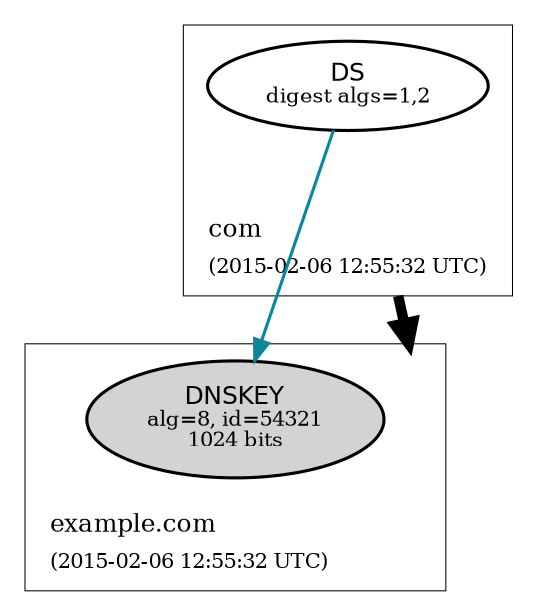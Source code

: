 digraph {
  graph [compound=true, rankdir=BT, ranksep=0.3];
	edge [penwidth=1.5];
	node [label="\N",
		penwidth=1.5
	];
  subgraph "cluster_com" {
		graph [label=<<TABLE BORDER="0"><TR><TD ALIGN="LEFT"><FONT POINT-SIZE="12">com</FONT></TD></TR><TR><TD ALIGN="LEFT"><FONT POINT-SIZE="10">(2015-02-06 12:55:32 UTC)</FONT></TD></TR></TABLE>>,
				labeljust=l,
				penwidth=0.5
		];

		"DS-1_2|example.com|8|54321|1_2" [color="#000000",
			fillcolor="#ffffff",
			label=<<FONT POINT-SIZE="12" FACE="Helvetica">DS</FONT><BR/><FONT POINT-SIZE="10">digest algs=1,2</FONT>>,
			shape=ellipse,
			style=filled];
		"cluster_com_top" [shape=point, style=invis];
		"cluster_com_bottom" [shape=point, style=invis];
  }
  subgraph "cluster_example.com" {
		graph [label=<<TABLE BORDER="0"><TR><TD ALIGN="LEFT"><FONT POINT-SIZE="12">example.com</FONT></TD></TR><TR><TD ALIGN="LEFT"><FONT POINT-SIZE="10">(2015-02-06 12:55:32 UTC)</FONT></TD></TR></TABLE>>,
				labeljust=l,
				penwidth=0.5
		];

		"DNSKEY-0|example.com|8|54321"	 [color="#000000",
			fillcolor="lightgray",
			label=<<FONT POINT-SIZE="12" FACE="Helvetica">DNSKEY</FONT><BR/><FONT POINT-SIZE="10">alg=8, id=54321<BR/>1024 bits</FONT>>,
			shape=ellipse,
			style=filled];
		"cluster_example.com_top" [shape=point, style=invis];
		"cluster_example.com_bottom" [shape=point, style=invis];
  }
	"cluster_com_bottom" -> "DS-1_2|example.com|8|54321|1_2" [style=invis];
	"DNSKEY-0|example.com|8|54321"-> "DS-1_2|example.com|8|54321|1_2" [style=solid,
		color="#0a879a",
		dir=back];
	"cluster_example.com_top" -> cluster_com_bottom [color="#000000",
		dir=back,
		lhead=cluster_com,
		ltail="cluster_example.com",
		minlen=2,
		penwidth=5.0,
		style=solid];
}
